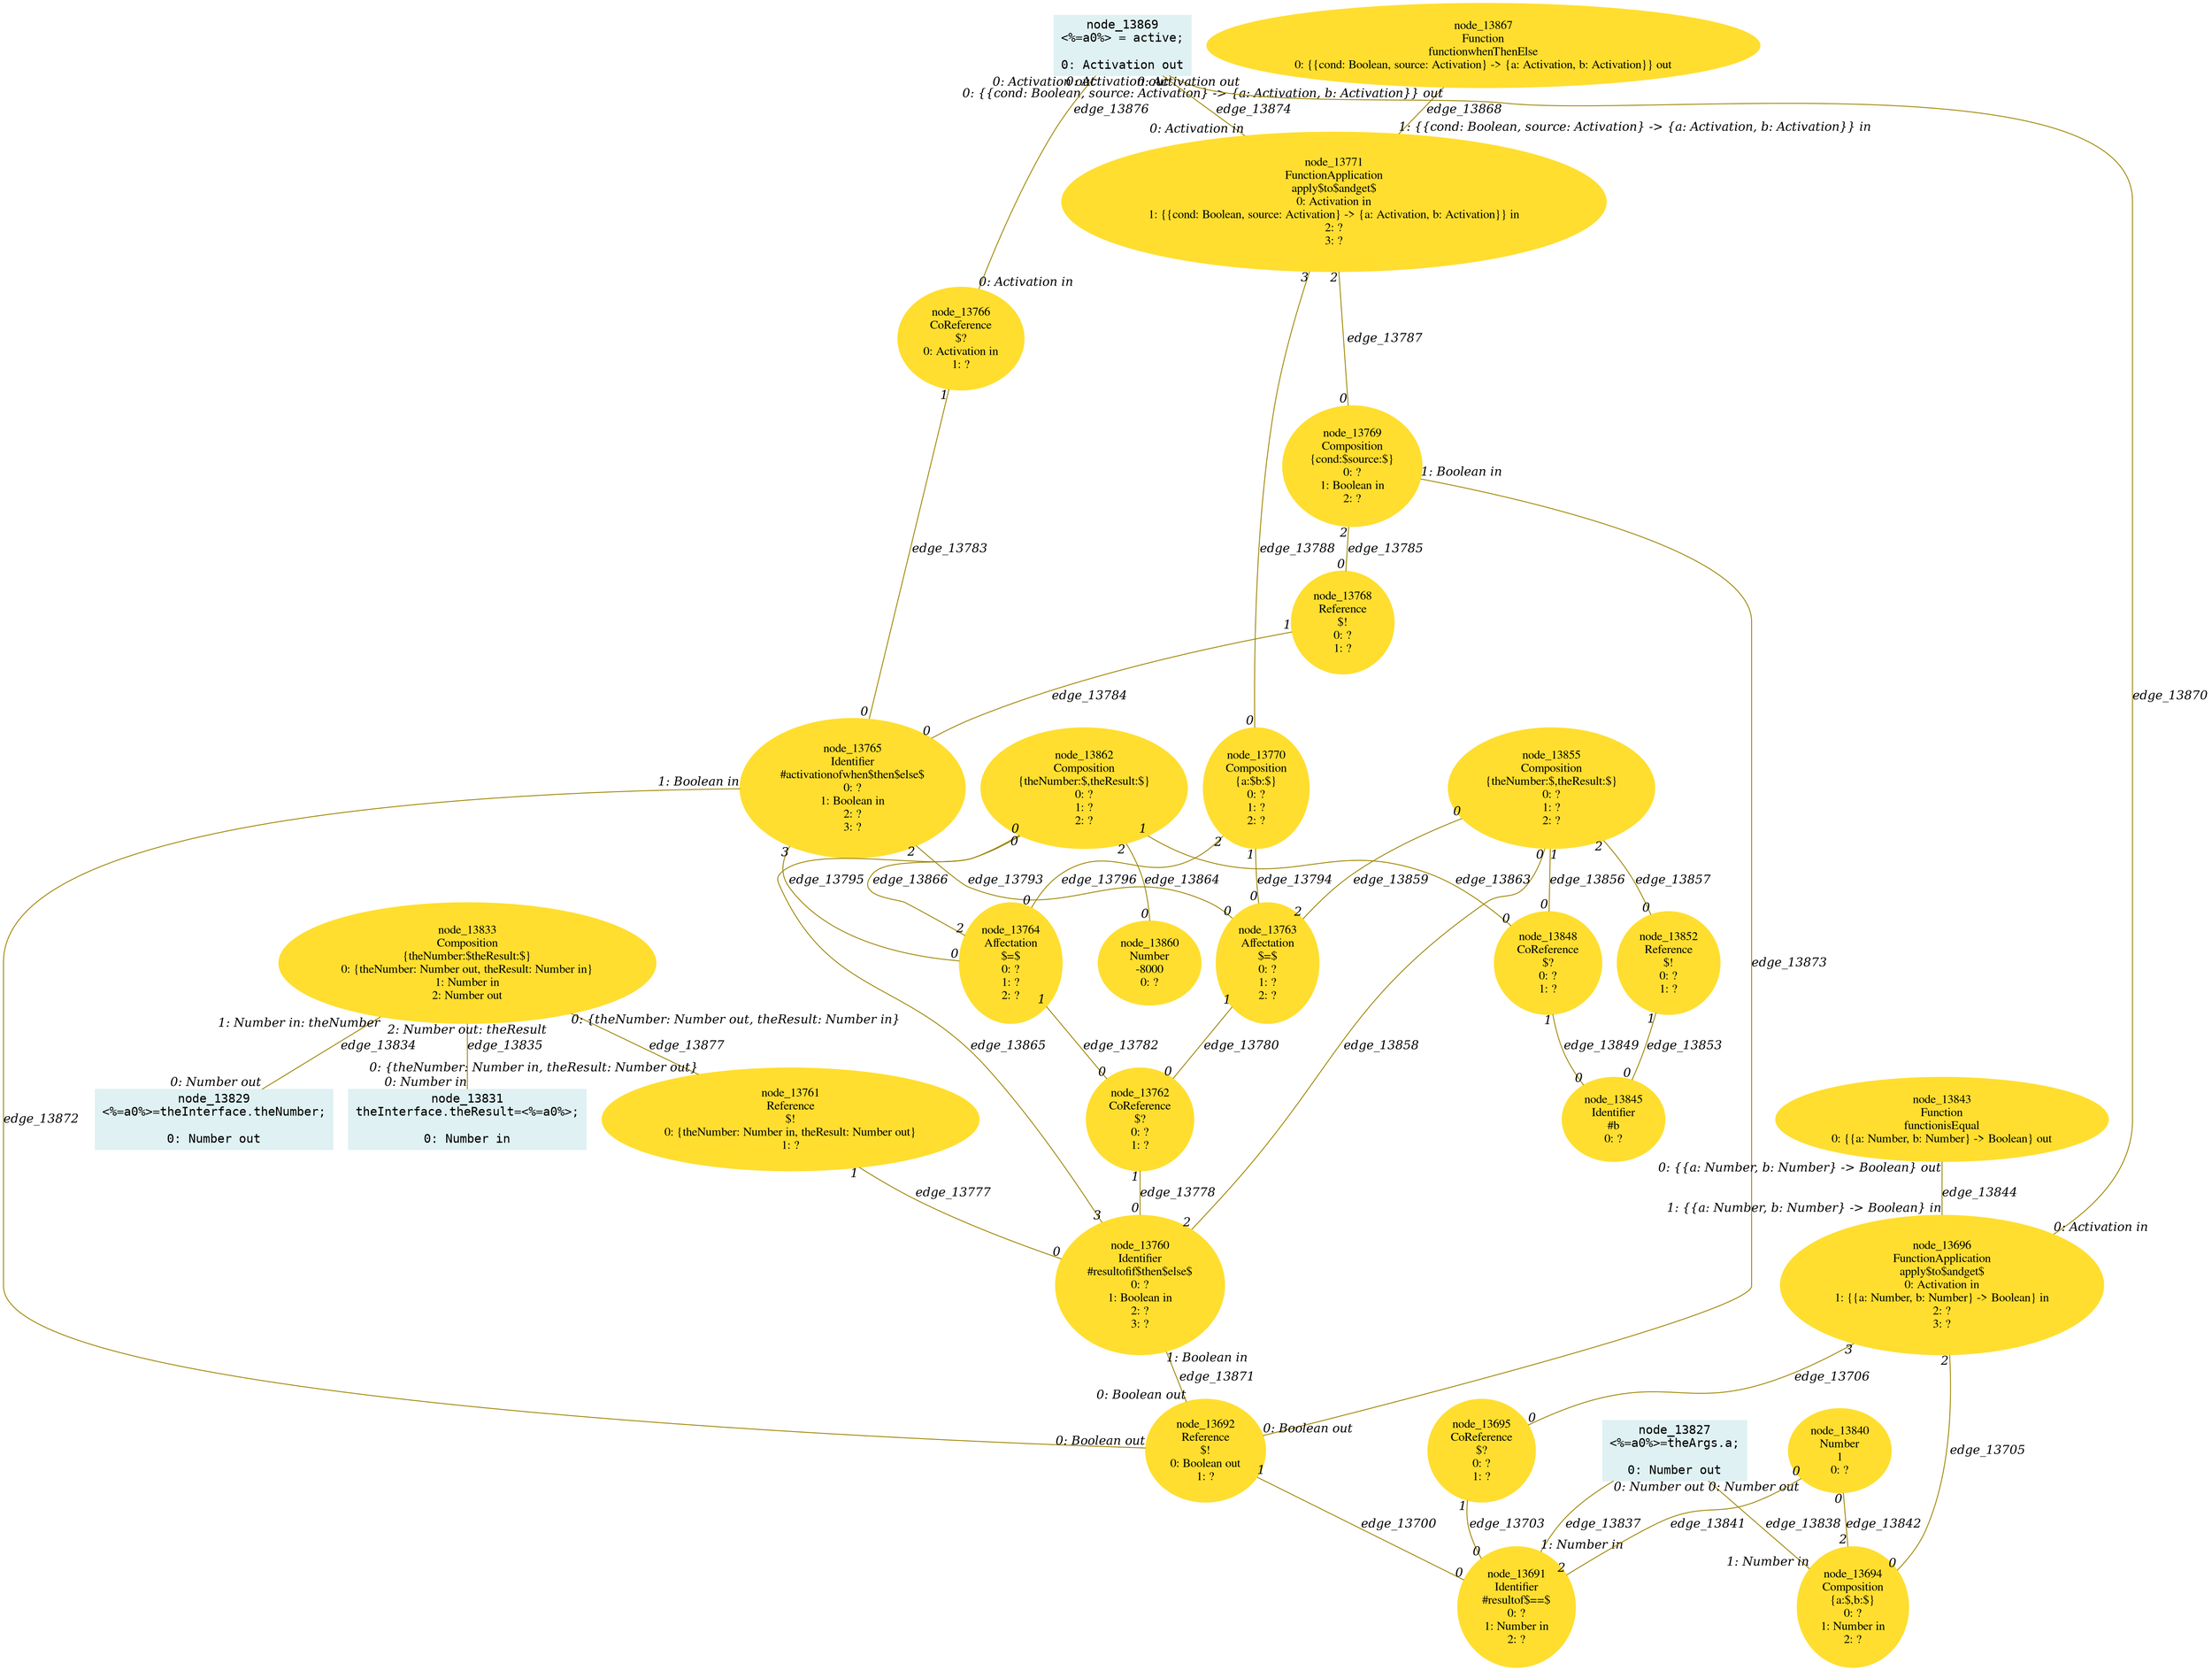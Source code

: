 digraph g{node_13691 [shape="ellipse", style="filled", color="#ffde2f", fontname="Times", label="node_13691
Identifier
#resultof$==$
0: ?
1: Number in
2: ?" ]
node_13692 [shape="ellipse", style="filled", color="#ffde2f", fontname="Times", label="node_13692
Reference
$!
0: Boolean out
1: ?" ]
node_13694 [shape="ellipse", style="filled", color="#ffde2f", fontname="Times", label="node_13694
Composition
{a:$,b:$}
0: ?
1: Number in
2: ?" ]
node_13695 [shape="ellipse", style="filled", color="#ffde2f", fontname="Times", label="node_13695
CoReference
$?
0: ?
1: ?" ]
node_13696 [shape="ellipse", style="filled", color="#ffde2f", fontname="Times", label="node_13696
FunctionApplication
apply$to$andget$
0: Activation in
1: {{a: Number, b: Number} -> Boolean} in
2: ?
3: ?" ]
node_13760 [shape="ellipse", style="filled", color="#ffde2f", fontname="Times", label="node_13760
Identifier
#resultofif$then$else$
0: ?
1: Boolean in
2: ?
3: ?" ]
node_13761 [shape="ellipse", style="filled", color="#ffde2f", fontname="Times", label="node_13761
Reference
$!
0: {theNumber: Number in, theResult: Number out}
1: ?" ]
node_13762 [shape="ellipse", style="filled", color="#ffde2f", fontname="Times", label="node_13762
CoReference
$?
0: ?
1: ?" ]
node_13763 [shape="ellipse", style="filled", color="#ffde2f", fontname="Times", label="node_13763
Affectation
$=$
0: ?
1: ?
2: ?" ]
node_13764 [shape="ellipse", style="filled", color="#ffde2f", fontname="Times", label="node_13764
Affectation
$=$
0: ?
1: ?
2: ?" ]
node_13765 [shape="ellipse", style="filled", color="#ffde2f", fontname="Times", label="node_13765
Identifier
#activationofwhen$then$else$
0: ?
1: Boolean in
2: ?
3: ?" ]
node_13766 [shape="ellipse", style="filled", color="#ffde2f", fontname="Times", label="node_13766
CoReference
$?
0: Activation in
1: ?" ]
node_13768 [shape="ellipse", style="filled", color="#ffde2f", fontname="Times", label="node_13768
Reference
$!
0: ?
1: ?" ]
node_13769 [shape="ellipse", style="filled", color="#ffde2f", fontname="Times", label="node_13769
Composition
{cond:$source:$}
0: ?
1: Boolean in
2: ?" ]
node_13770 [shape="ellipse", style="filled", color="#ffde2f", fontname="Times", label="node_13770
Composition
{a:$b:$}
0: ?
1: ?
2: ?" ]
node_13771 [shape="ellipse", style="filled", color="#ffde2f", fontname="Times", label="node_13771
FunctionApplication
apply$to$andget$
0: Activation in
1: {{cond: Boolean, source: Activation} -> {a: Activation, b: Activation}} in
2: ?
3: ?" ]
node_13827 [shape="box", style="filled", color="#dff1f2", fontname="Courier", label="node_13827
<%=a0%>=theArgs.a;

0: Number out" ]
node_13829 [shape="box", style="filled", color="#dff1f2", fontname="Courier", label="node_13829
<%=a0%>=theInterface.theNumber;

0: Number out" ]
node_13831 [shape="box", style="filled", color="#dff1f2", fontname="Courier", label="node_13831
theInterface.theResult=<%=a0%>;

0: Number in" ]
node_13833 [shape="ellipse", style="filled", color="#ffde2f", fontname="Times", label="node_13833
Composition
{theNumber:$theResult:$}
0: {theNumber: Number out, theResult: Number in}
1: Number in
2: Number out" ]
node_13840 [shape="ellipse", style="filled", color="#ffde2f", fontname="Times", label="node_13840
Number
1
0: ?" ]
node_13843 [shape="ellipse", style="filled", color="#ffde2f", fontname="Times", label="node_13843
Function
functionisEqual
0: {{a: Number, b: Number} -> Boolean} out" ]
node_13845 [shape="ellipse", style="filled", color="#ffde2f", fontname="Times", label="node_13845
Identifier
#b
0: ?" ]
node_13848 [shape="ellipse", style="filled", color="#ffde2f", fontname="Times", label="node_13848
CoReference
$?
0: ?
1: ?" ]
node_13852 [shape="ellipse", style="filled", color="#ffde2f", fontname="Times", label="node_13852
Reference
$!
0: ?
1: ?" ]
node_13855 [shape="ellipse", style="filled", color="#ffde2f", fontname="Times", label="node_13855
Composition
{theNumber:$,theResult:$}
0: ?
1: ?
2: ?" ]
node_13860 [shape="ellipse", style="filled", color="#ffde2f", fontname="Times", label="node_13860
Number
-8000
0: ?" ]
node_13862 [shape="ellipse", style="filled", color="#ffde2f", fontname="Times", label="node_13862
Composition
{theNumber:$,theResult:$}
0: ?
1: ?
2: ?" ]
node_13867 [shape="ellipse", style="filled", color="#ffde2f", fontname="Times", label="node_13867
Function
functionwhenThenElse
0: {{cond: Boolean, source: Activation} -> {a: Activation, b: Activation}} out" ]
node_13869 [shape="box", style="filled", color="#dff1f2", fontname="Courier", label="node_13869
<%=a0%> = active;

0: Activation out" ]
node_13692 -> node_13691 [dir=none, arrowHead=none, fontname="Times-Italic", arrowsize=1, color="#9d8400", label="edge_13700",  headlabel="0", taillabel="1" ]
node_13695 -> node_13691 [dir=none, arrowHead=none, fontname="Times-Italic", arrowsize=1, color="#9d8400", label="edge_13703",  headlabel="0", taillabel="1" ]
node_13696 -> node_13694 [dir=none, arrowHead=none, fontname="Times-Italic", arrowsize=1, color="#9d8400", label="edge_13705",  headlabel="0", taillabel="2" ]
node_13696 -> node_13695 [dir=none, arrowHead=none, fontname="Times-Italic", arrowsize=1, color="#9d8400", label="edge_13706",  headlabel="0", taillabel="3" ]
node_13761 -> node_13760 [dir=none, arrowHead=none, fontname="Times-Italic", arrowsize=1, color="#9d8400", label="edge_13777",  headlabel="0", taillabel="1" ]
node_13762 -> node_13760 [dir=none, arrowHead=none, fontname="Times-Italic", arrowsize=1, color="#9d8400", label="edge_13778",  headlabel="0", taillabel="1" ]
node_13763 -> node_13762 [dir=none, arrowHead=none, fontname="Times-Italic", arrowsize=1, color="#9d8400", label="edge_13780",  headlabel="0", taillabel="1" ]
node_13764 -> node_13762 [dir=none, arrowHead=none, fontname="Times-Italic", arrowsize=1, color="#9d8400", label="edge_13782",  headlabel="0", taillabel="1" ]
node_13766 -> node_13765 [dir=none, arrowHead=none, fontname="Times-Italic", arrowsize=1, color="#9d8400", label="edge_13783",  headlabel="0", taillabel="1" ]
node_13768 -> node_13765 [dir=none, arrowHead=none, fontname="Times-Italic", arrowsize=1, color="#9d8400", label="edge_13784",  headlabel="0", taillabel="1" ]
node_13769 -> node_13768 [dir=none, arrowHead=none, fontname="Times-Italic", arrowsize=1, color="#9d8400", label="edge_13785",  headlabel="0", taillabel="2" ]
node_13771 -> node_13769 [dir=none, arrowHead=none, fontname="Times-Italic", arrowsize=1, color="#9d8400", label="edge_13787",  headlabel="0", taillabel="2" ]
node_13771 -> node_13770 [dir=none, arrowHead=none, fontname="Times-Italic", arrowsize=1, color="#9d8400", label="edge_13788",  headlabel="0", taillabel="3" ]
node_13765 -> node_13763 [dir=none, arrowHead=none, fontname="Times-Italic", arrowsize=1, color="#9d8400", label="edge_13793",  headlabel="0", taillabel="2" ]
node_13770 -> node_13763 [dir=none, arrowHead=none, fontname="Times-Italic", arrowsize=1, color="#9d8400", label="edge_13794",  headlabel="0", taillabel="1" ]
node_13765 -> node_13764 [dir=none, arrowHead=none, fontname="Times-Italic", arrowsize=1, color="#9d8400", label="edge_13795",  headlabel="0", taillabel="3" ]
node_13770 -> node_13764 [dir=none, arrowHead=none, fontname="Times-Italic", arrowsize=1, color="#9d8400", label="edge_13796",  headlabel="0", taillabel="2" ]
node_13833 -> node_13829 [dir=none, arrowHead=none, fontname="Times-Italic", arrowsize=1, color="#9d8400", label="edge_13834",  headlabel="0: Number out", taillabel="1: Number in: theNumber" ]
node_13833 -> node_13831 [dir=none, arrowHead=none, fontname="Times-Italic", arrowsize=1, color="#9d8400", label="edge_13835",  headlabel="0: Number in", taillabel="2: Number out: theResult" ]
node_13827 -> node_13691 [dir=none, arrowHead=none, fontname="Times-Italic", arrowsize=1, color="#9d8400", label="edge_13837",  headlabel="1: Number in", taillabel="0: Number out" ]
node_13827 -> node_13694 [dir=none, arrowHead=none, fontname="Times-Italic", arrowsize=1, color="#9d8400", label="edge_13838",  headlabel="1: Number in", taillabel="0: Number out" ]
node_13840 -> node_13691 [dir=none, arrowHead=none, fontname="Times-Italic", arrowsize=1, color="#9d8400", label="edge_13841",  headlabel="2", taillabel="0" ]
node_13840 -> node_13694 [dir=none, arrowHead=none, fontname="Times-Italic", arrowsize=1, color="#9d8400", label="edge_13842",  headlabel="2", taillabel="0" ]
node_13843 -> node_13696 [dir=none, arrowHead=none, fontname="Times-Italic", arrowsize=1, color="#9d8400", label="edge_13844",  headlabel="1: {{a: Number, b: Number} -> Boolean} in", taillabel="0: {{a: Number, b: Number} -> Boolean} out" ]
node_13848 -> node_13845 [dir=none, arrowHead=none, fontname="Times-Italic", arrowsize=1, color="#9d8400", label="edge_13849",  headlabel="0", taillabel="1" ]
node_13852 -> node_13845 [dir=none, arrowHead=none, fontname="Times-Italic", arrowsize=1, color="#9d8400", label="edge_13853",  headlabel="0", taillabel="1" ]
node_13855 -> node_13848 [dir=none, arrowHead=none, fontname="Times-Italic", arrowsize=1, color="#9d8400", label="edge_13856",  headlabel="0", taillabel="1" ]
node_13855 -> node_13852 [dir=none, arrowHead=none, fontname="Times-Italic", arrowsize=1, color="#9d8400", label="edge_13857",  headlabel="0", taillabel="2" ]
node_13855 -> node_13760 [dir=none, arrowHead=none, fontname="Times-Italic", arrowsize=1, color="#9d8400", label="edge_13858",  headlabel="2", taillabel="0" ]
node_13855 -> node_13763 [dir=none, arrowHead=none, fontname="Times-Italic", arrowsize=1, color="#9d8400", label="edge_13859",  headlabel="2", taillabel="0" ]
node_13862 -> node_13848 [dir=none, arrowHead=none, fontname="Times-Italic", arrowsize=1, color="#9d8400", label="edge_13863",  headlabel="0", taillabel="1" ]
node_13862 -> node_13860 [dir=none, arrowHead=none, fontname="Times-Italic", arrowsize=1, color="#9d8400", label="edge_13864",  headlabel="0", taillabel="2" ]
node_13862 -> node_13760 [dir=none, arrowHead=none, fontname="Times-Italic", arrowsize=1, color="#9d8400", label="edge_13865",  headlabel="3", taillabel="0" ]
node_13862 -> node_13764 [dir=none, arrowHead=none, fontname="Times-Italic", arrowsize=1, color="#9d8400", label="edge_13866",  headlabel="2", taillabel="0" ]
node_13867 -> node_13771 [dir=none, arrowHead=none, fontname="Times-Italic", arrowsize=1, color="#9d8400", label="edge_13868",  headlabel="1: {{cond: Boolean, source: Activation} -> {a: Activation, b: Activation}} in", taillabel="0: {{cond: Boolean, source: Activation} -> {a: Activation, b: Activation}} out" ]
node_13869 -> node_13696 [dir=none, arrowHead=none, fontname="Times-Italic", arrowsize=1, color="#9d8400", label="edge_13870",  headlabel="0: Activation in", taillabel="0: Activation out" ]
node_13760 -> node_13692 [dir=none, arrowHead=none, fontname="Times-Italic", arrowsize=1, color="#9d8400", label="edge_13871",  headlabel="0: Boolean out", taillabel="1: Boolean in" ]
node_13765 -> node_13692 [dir=none, arrowHead=none, fontname="Times-Italic", arrowsize=1, color="#9d8400", label="edge_13872",  headlabel="0: Boolean out", taillabel="1: Boolean in" ]
node_13769 -> node_13692 [dir=none, arrowHead=none, fontname="Times-Italic", arrowsize=1, color="#9d8400", label="edge_13873",  headlabel="0: Boolean out", taillabel="1: Boolean in" ]
node_13869 -> node_13771 [dir=none, arrowHead=none, fontname="Times-Italic", arrowsize=1, color="#9d8400", label="edge_13874",  headlabel="0: Activation in", taillabel="0: Activation out" ]
node_13869 -> node_13766 [dir=none, arrowHead=none, fontname="Times-Italic", arrowsize=1, color="#9d8400", label="edge_13876",  headlabel="0: Activation in", taillabel="0: Activation out" ]
node_13833 -> node_13761 [dir=none, arrowHead=none, fontname="Times-Italic", arrowsize=1, color="#9d8400", label="edge_13877",  headlabel="0: {theNumber: Number in, theResult: Number out}", taillabel="0: {theNumber: Number out, theResult: Number in}" ]
}
